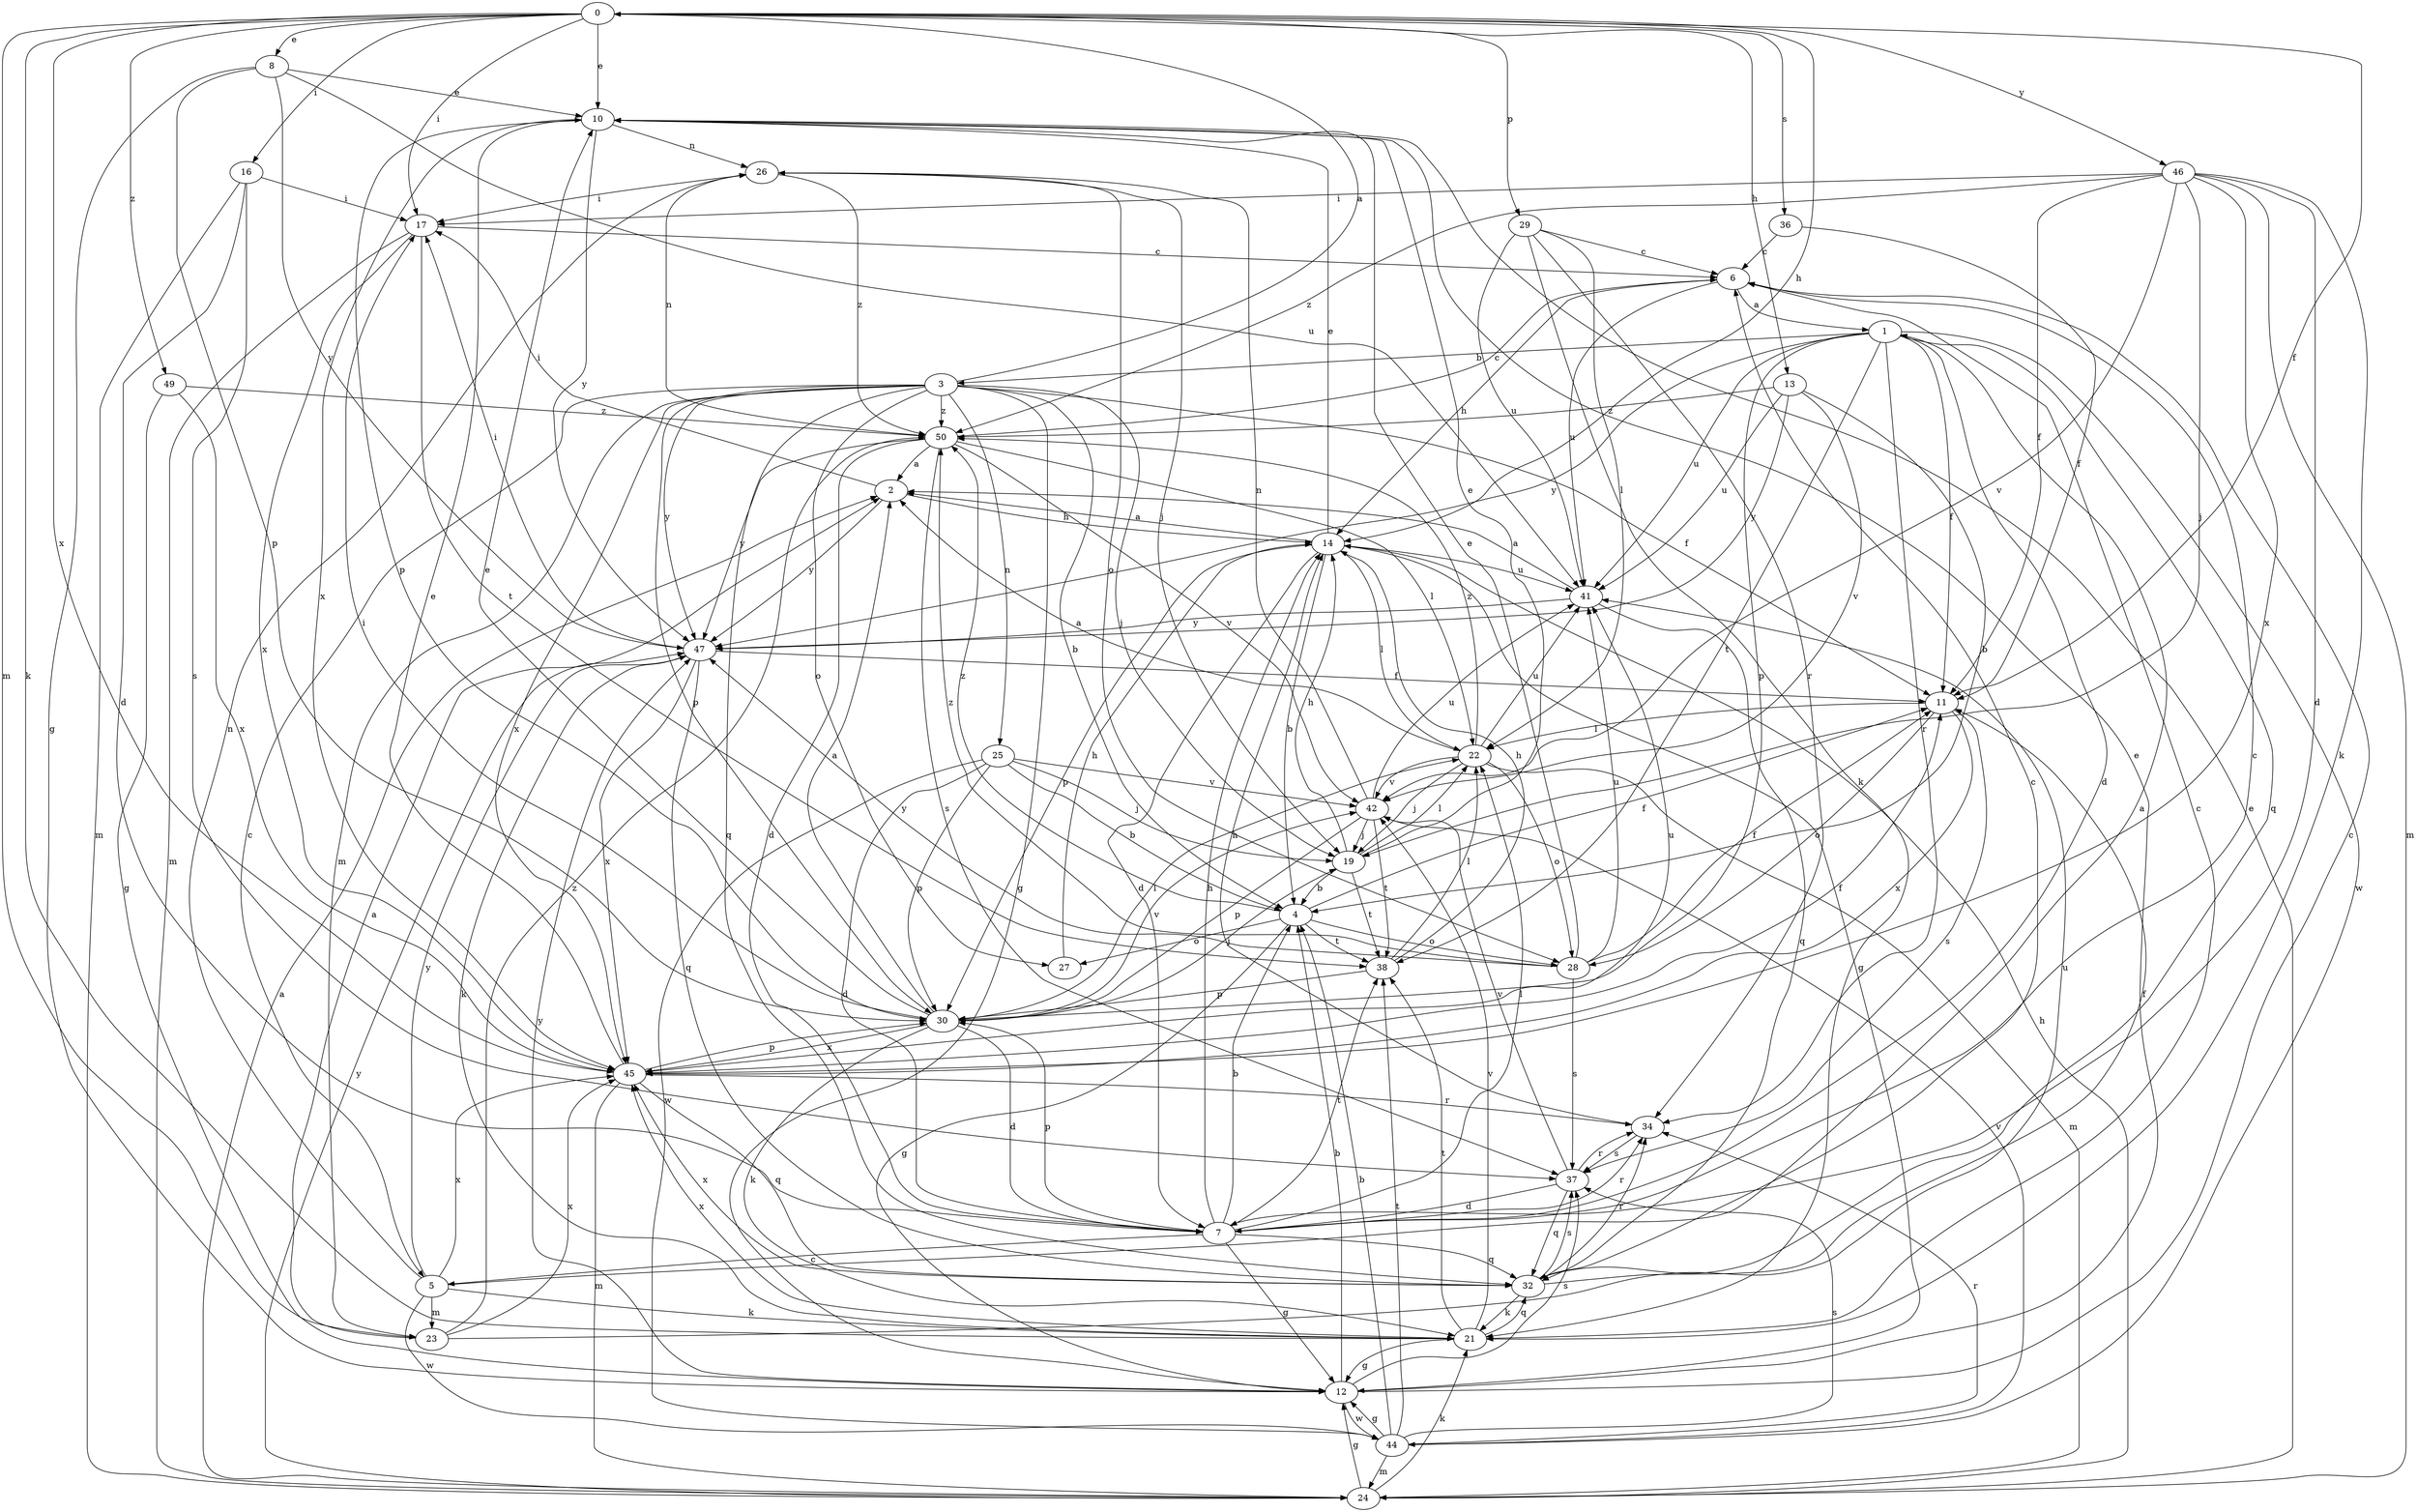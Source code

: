 strict digraph  {
0;
1;
2;
3;
4;
5;
6;
7;
8;
10;
11;
12;
13;
14;
16;
17;
19;
21;
22;
23;
24;
25;
26;
27;
28;
29;
30;
32;
34;
36;
37;
38;
41;
42;
44;
45;
46;
47;
49;
50;
0 -> 8  [label=e];
0 -> 10  [label=e];
0 -> 11  [label=f];
0 -> 13  [label=h];
0 -> 14  [label=h];
0 -> 16  [label=i];
0 -> 17  [label=i];
0 -> 21  [label=k];
0 -> 23  [label=m];
0 -> 29  [label=p];
0 -> 36  [label=s];
0 -> 45  [label=x];
0 -> 46  [label=y];
0 -> 49  [label=z];
1 -> 3  [label=b];
1 -> 7  [label=d];
1 -> 11  [label=f];
1 -> 30  [label=p];
1 -> 32  [label=q];
1 -> 34  [label=r];
1 -> 38  [label=t];
1 -> 41  [label=u];
1 -> 44  [label=w];
1 -> 47  [label=y];
2 -> 14  [label=h];
2 -> 17  [label=i];
2 -> 47  [label=y];
3 -> 0  [label=a];
3 -> 4  [label=b];
3 -> 5  [label=c];
3 -> 11  [label=f];
3 -> 12  [label=g];
3 -> 19  [label=j];
3 -> 23  [label=m];
3 -> 25  [label=n];
3 -> 27  [label=o];
3 -> 30  [label=p];
3 -> 32  [label=q];
3 -> 45  [label=x];
3 -> 47  [label=y];
3 -> 50  [label=z];
4 -> 11  [label=f];
4 -> 12  [label=g];
4 -> 27  [label=o];
4 -> 28  [label=o];
4 -> 38  [label=t];
4 -> 50  [label=z];
5 -> 1  [label=a];
5 -> 21  [label=k];
5 -> 23  [label=m];
5 -> 26  [label=n];
5 -> 44  [label=w];
5 -> 45  [label=x];
5 -> 47  [label=y];
6 -> 1  [label=a];
6 -> 14  [label=h];
6 -> 41  [label=u];
7 -> 4  [label=b];
7 -> 5  [label=c];
7 -> 6  [label=c];
7 -> 12  [label=g];
7 -> 14  [label=h];
7 -> 22  [label=l];
7 -> 30  [label=p];
7 -> 32  [label=q];
7 -> 34  [label=r];
7 -> 38  [label=t];
8 -> 10  [label=e];
8 -> 12  [label=g];
8 -> 30  [label=p];
8 -> 41  [label=u];
8 -> 47  [label=y];
10 -> 26  [label=n];
10 -> 30  [label=p];
10 -> 45  [label=x];
10 -> 47  [label=y];
11 -> 22  [label=l];
11 -> 28  [label=o];
11 -> 37  [label=s];
11 -> 45  [label=x];
12 -> 4  [label=b];
12 -> 6  [label=c];
12 -> 10  [label=e];
12 -> 37  [label=s];
12 -> 44  [label=w];
12 -> 47  [label=y];
13 -> 4  [label=b];
13 -> 41  [label=u];
13 -> 42  [label=v];
13 -> 47  [label=y];
13 -> 50  [label=z];
14 -> 2  [label=a];
14 -> 4  [label=b];
14 -> 7  [label=d];
14 -> 10  [label=e];
14 -> 12  [label=g];
14 -> 22  [label=l];
14 -> 30  [label=p];
14 -> 41  [label=u];
16 -> 7  [label=d];
16 -> 17  [label=i];
16 -> 24  [label=m];
16 -> 37  [label=s];
17 -> 6  [label=c];
17 -> 24  [label=m];
17 -> 38  [label=t];
17 -> 45  [label=x];
19 -> 4  [label=b];
19 -> 10  [label=e];
19 -> 14  [label=h];
19 -> 22  [label=l];
19 -> 38  [label=t];
21 -> 6  [label=c];
21 -> 12  [label=g];
21 -> 32  [label=q];
21 -> 38  [label=t];
21 -> 42  [label=v];
21 -> 45  [label=x];
22 -> 2  [label=a];
22 -> 19  [label=j];
22 -> 24  [label=m];
22 -> 28  [label=o];
22 -> 41  [label=u];
22 -> 42  [label=v];
22 -> 50  [label=z];
23 -> 2  [label=a];
23 -> 41  [label=u];
23 -> 45  [label=x];
23 -> 50  [label=z];
24 -> 2  [label=a];
24 -> 10  [label=e];
24 -> 12  [label=g];
24 -> 14  [label=h];
24 -> 21  [label=k];
24 -> 47  [label=y];
25 -> 4  [label=b];
25 -> 7  [label=d];
25 -> 19  [label=j];
25 -> 30  [label=p];
25 -> 42  [label=v];
25 -> 44  [label=w];
26 -> 17  [label=i];
26 -> 19  [label=j];
26 -> 28  [label=o];
26 -> 50  [label=z];
27 -> 14  [label=h];
28 -> 10  [label=e];
28 -> 11  [label=f];
28 -> 37  [label=s];
28 -> 41  [label=u];
28 -> 47  [label=y];
28 -> 50  [label=z];
29 -> 6  [label=c];
29 -> 21  [label=k];
29 -> 22  [label=l];
29 -> 34  [label=r];
29 -> 41  [label=u];
30 -> 2  [label=a];
30 -> 7  [label=d];
30 -> 10  [label=e];
30 -> 17  [label=i];
30 -> 19  [label=j];
30 -> 21  [label=k];
30 -> 22  [label=l];
30 -> 42  [label=v];
30 -> 45  [label=x];
32 -> 6  [label=c];
32 -> 11  [label=f];
32 -> 21  [label=k];
32 -> 34  [label=r];
32 -> 37  [label=s];
32 -> 45  [label=x];
34 -> 14  [label=h];
34 -> 37  [label=s];
36 -> 6  [label=c];
36 -> 11  [label=f];
37 -> 7  [label=d];
37 -> 32  [label=q];
37 -> 34  [label=r];
37 -> 42  [label=v];
38 -> 14  [label=h];
38 -> 22  [label=l];
38 -> 30  [label=p];
41 -> 2  [label=a];
41 -> 32  [label=q];
41 -> 47  [label=y];
42 -> 19  [label=j];
42 -> 26  [label=n];
42 -> 30  [label=p];
42 -> 38  [label=t];
42 -> 41  [label=u];
44 -> 4  [label=b];
44 -> 12  [label=g];
44 -> 24  [label=m];
44 -> 34  [label=r];
44 -> 37  [label=s];
44 -> 38  [label=t];
44 -> 42  [label=v];
45 -> 10  [label=e];
45 -> 11  [label=f];
45 -> 24  [label=m];
45 -> 30  [label=p];
45 -> 32  [label=q];
45 -> 34  [label=r];
45 -> 41  [label=u];
46 -> 7  [label=d];
46 -> 11  [label=f];
46 -> 17  [label=i];
46 -> 19  [label=j];
46 -> 21  [label=k];
46 -> 24  [label=m];
46 -> 42  [label=v];
46 -> 45  [label=x];
46 -> 50  [label=z];
47 -> 11  [label=f];
47 -> 17  [label=i];
47 -> 21  [label=k];
47 -> 32  [label=q];
47 -> 45  [label=x];
49 -> 12  [label=g];
49 -> 45  [label=x];
49 -> 50  [label=z];
50 -> 2  [label=a];
50 -> 6  [label=c];
50 -> 7  [label=d];
50 -> 22  [label=l];
50 -> 26  [label=n];
50 -> 37  [label=s];
50 -> 42  [label=v];
50 -> 47  [label=y];
}
